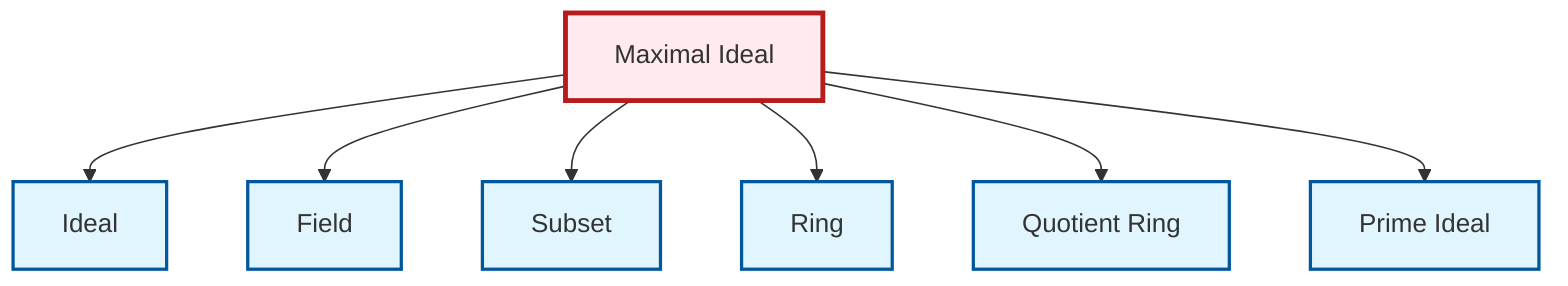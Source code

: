 graph TD
    classDef definition fill:#e1f5fe,stroke:#01579b,stroke-width:2px
    classDef theorem fill:#f3e5f5,stroke:#4a148c,stroke-width:2px
    classDef axiom fill:#fff3e0,stroke:#e65100,stroke-width:2px
    classDef example fill:#e8f5e9,stroke:#1b5e20,stroke-width:2px
    classDef current fill:#ffebee,stroke:#b71c1c,stroke-width:3px
    def-ring["Ring"]:::definition
    def-quotient-ring["Quotient Ring"]:::definition
    def-field["Field"]:::definition
    def-subset["Subset"]:::definition
    def-ideal["Ideal"]:::definition
    def-maximal-ideal["Maximal Ideal"]:::definition
    def-prime-ideal["Prime Ideal"]:::definition
    def-maximal-ideal --> def-ideal
    def-maximal-ideal --> def-field
    def-maximal-ideal --> def-subset
    def-maximal-ideal --> def-ring
    def-maximal-ideal --> def-quotient-ring
    def-maximal-ideal --> def-prime-ideal
    class def-maximal-ideal current